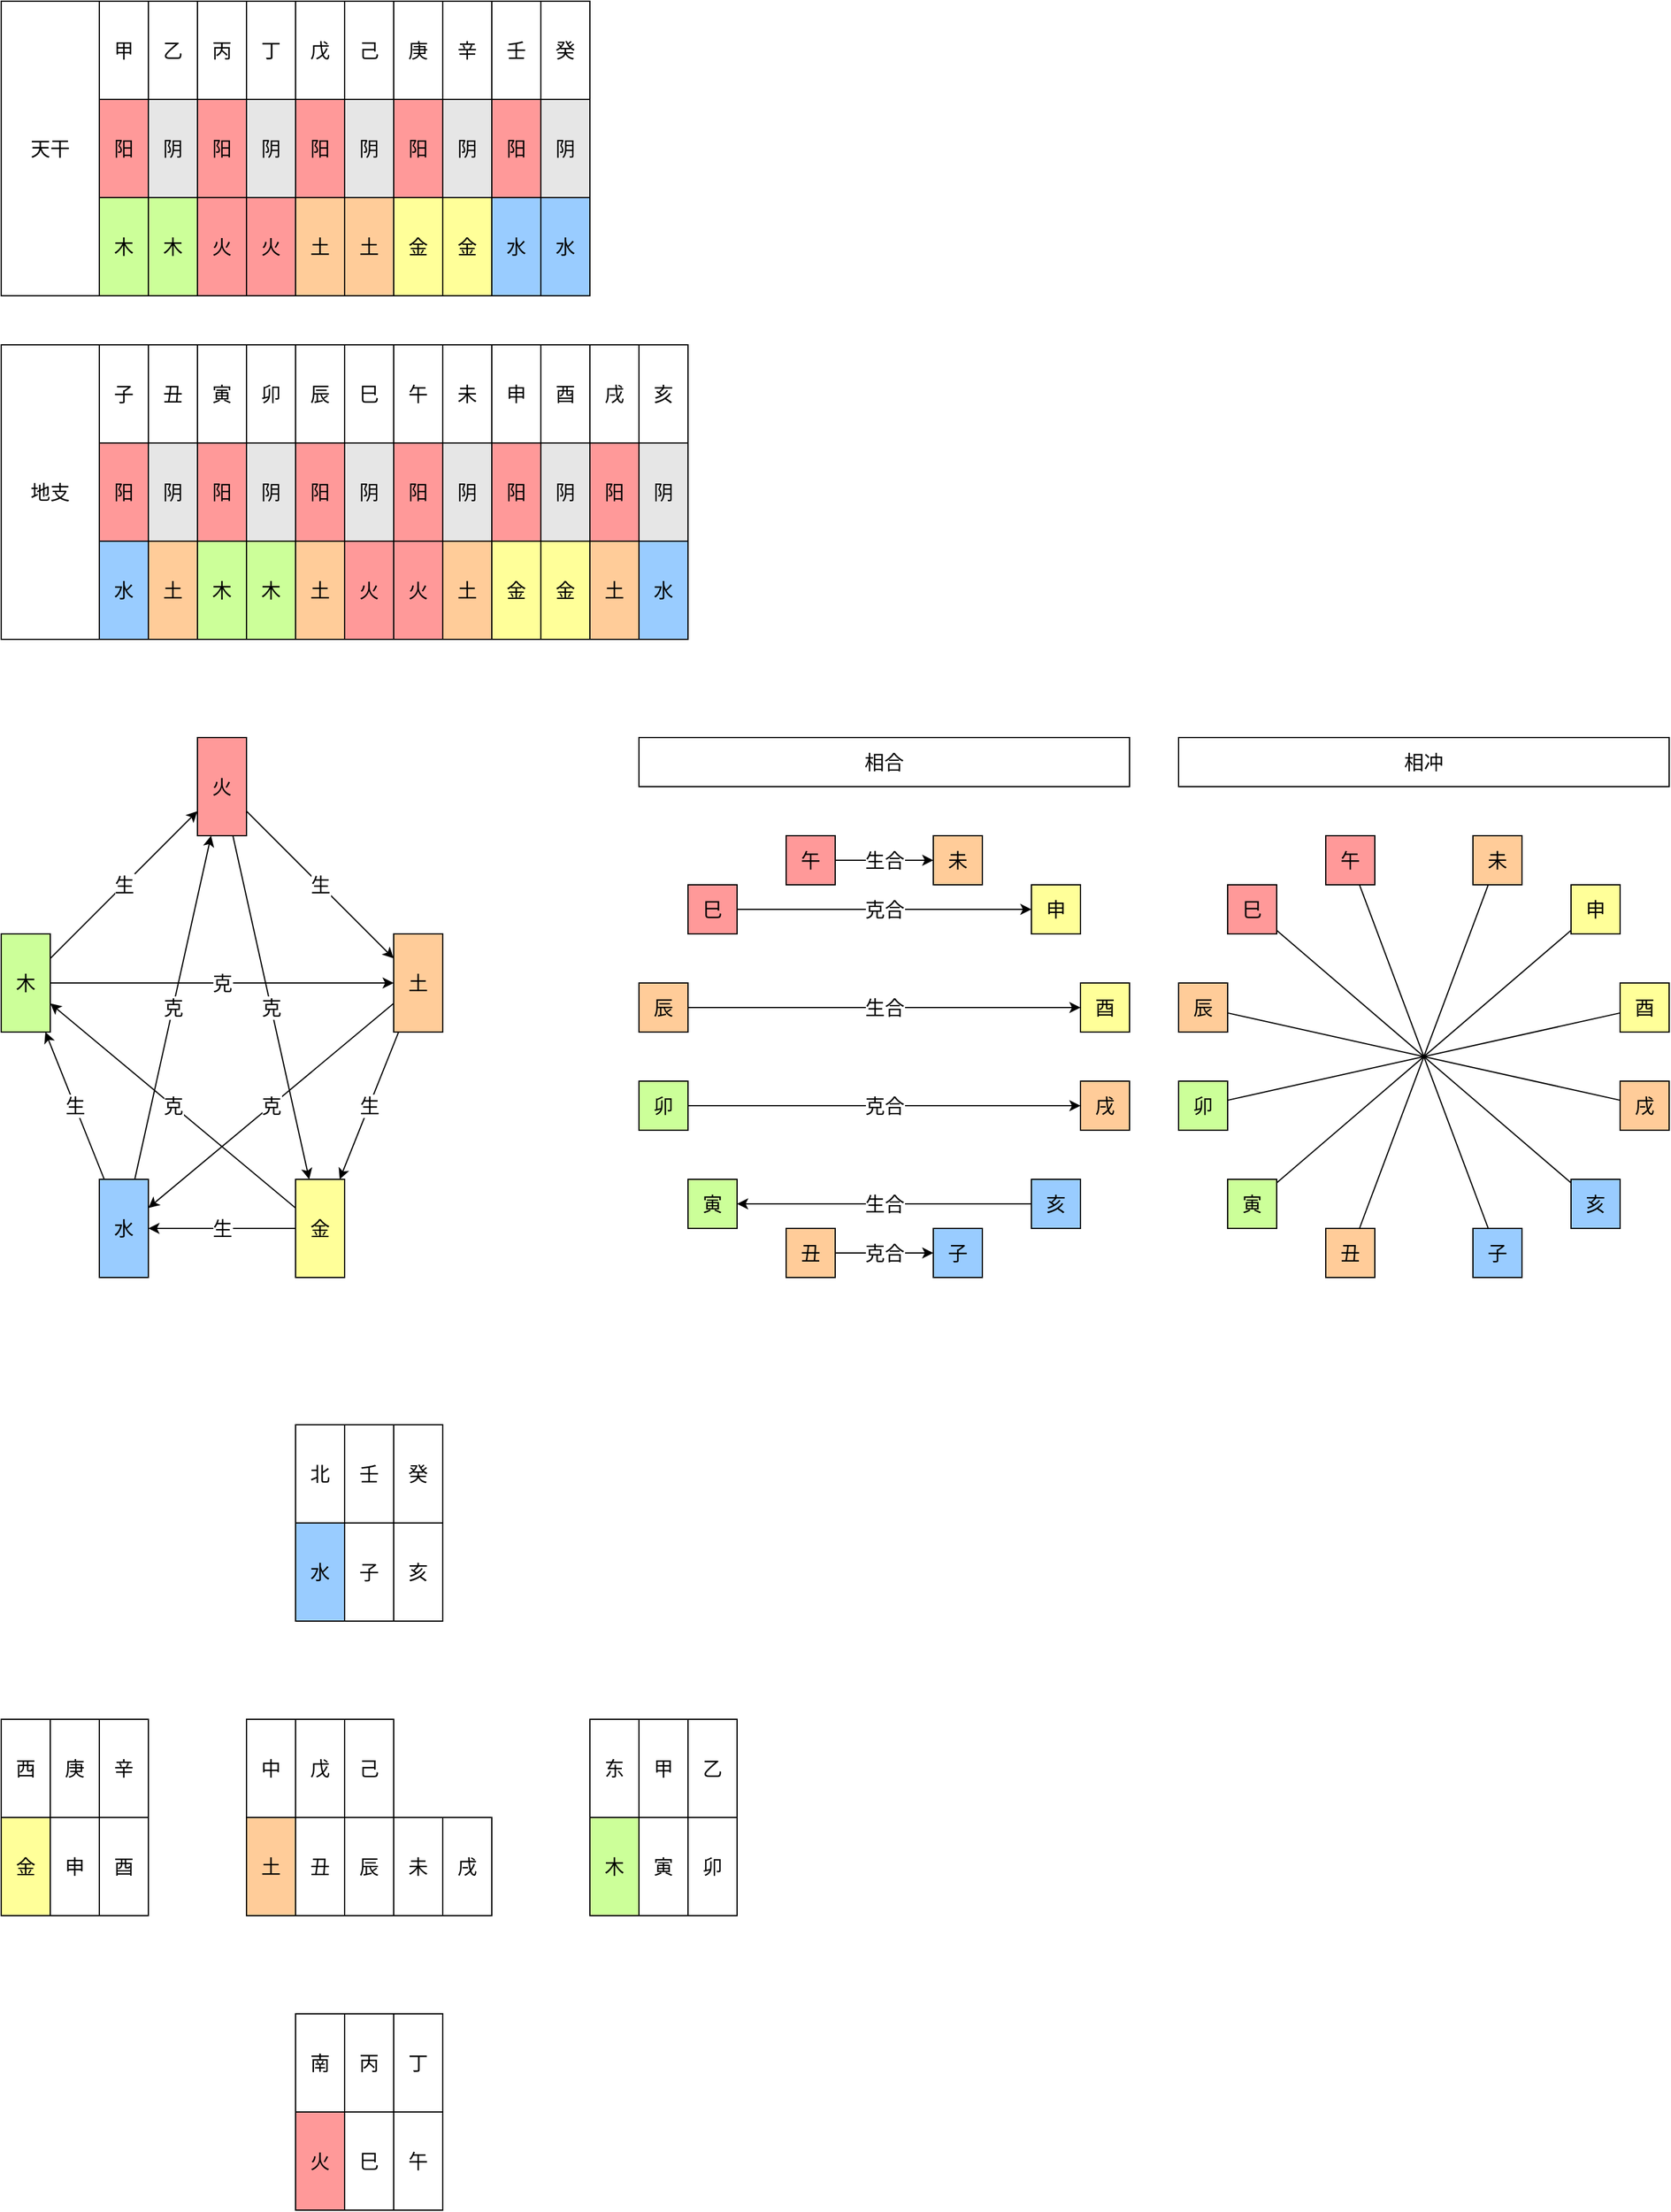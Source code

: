 <mxfile version="17.4.2" type="device"><diagram id="o49_7AWjl9Tnh_adjwUK" name="第 1 页"><mxGraphModel dx="1360" dy="1054" grid="1" gridSize="10" guides="0" tooltips="1" connect="0" arrows="0" fold="1" page="1" pageScale="1" pageWidth="827" pageHeight="1169" math="0" shadow="0"><root><mxCell id="0"/><mxCell id="1" parent="0"/><mxCell id="XGUpDkwQv9ing9hpgRc5-2" value="甲" style="rounded=0;whiteSpace=wrap;html=1;fontSize=16;" vertex="1" parent="1"><mxGeometry x="120" y="40" width="40" height="80" as="geometry"/></mxCell><mxCell id="XGUpDkwQv9ing9hpgRc5-5" value="乙" style="rounded=0;whiteSpace=wrap;html=1;fontSize=16;" vertex="1" parent="1"><mxGeometry x="160" y="40" width="40" height="80" as="geometry"/></mxCell><mxCell id="XGUpDkwQv9ing9hpgRc5-6" value="丙" style="rounded=0;whiteSpace=wrap;html=1;fontSize=16;" vertex="1" parent="1"><mxGeometry x="200" y="40" width="40" height="80" as="geometry"/></mxCell><mxCell id="XGUpDkwQv9ing9hpgRc5-7" value="丁" style="rounded=0;whiteSpace=wrap;html=1;fontSize=16;" vertex="1" parent="1"><mxGeometry x="240" y="40" width="40" height="80" as="geometry"/></mxCell><mxCell id="XGUpDkwQv9ing9hpgRc5-8" value="戊" style="rounded=0;whiteSpace=wrap;html=1;fontSize=16;" vertex="1" parent="1"><mxGeometry x="280" y="40" width="40" height="80" as="geometry"/></mxCell><mxCell id="XGUpDkwQv9ing9hpgRc5-9" value="己" style="rounded=0;whiteSpace=wrap;html=1;fontSize=16;" vertex="1" parent="1"><mxGeometry x="320" y="40" width="40" height="80" as="geometry"/></mxCell><mxCell id="XGUpDkwQv9ing9hpgRc5-10" value="庚" style="rounded=0;whiteSpace=wrap;html=1;fontSize=16;" vertex="1" parent="1"><mxGeometry x="360" y="40" width="40" height="80" as="geometry"/></mxCell><mxCell id="XGUpDkwQv9ing9hpgRc5-11" value="辛" style="rounded=0;whiteSpace=wrap;html=1;fontSize=16;" vertex="1" parent="1"><mxGeometry x="400" y="40" width="40" height="80" as="geometry"/></mxCell><mxCell id="XGUpDkwQv9ing9hpgRc5-12" value="壬" style="rounded=0;whiteSpace=wrap;html=1;fontSize=16;" vertex="1" parent="1"><mxGeometry x="440" y="40" width="40" height="80" as="geometry"/></mxCell><mxCell id="XGUpDkwQv9ing9hpgRc5-13" value="癸" style="rounded=0;whiteSpace=wrap;html=1;fontSize=16;" vertex="1" parent="1"><mxGeometry x="480" y="40" width="40" height="80" as="geometry"/></mxCell><mxCell id="XGUpDkwQv9ing9hpgRc5-14" value="子" style="rounded=0;whiteSpace=wrap;html=1;fontSize=16;" vertex="1" parent="1"><mxGeometry x="120" y="320" width="40" height="80" as="geometry"/></mxCell><mxCell id="XGUpDkwQv9ing9hpgRc5-15" value="丑" style="rounded=0;whiteSpace=wrap;html=1;fontSize=16;" vertex="1" parent="1"><mxGeometry x="160" y="320" width="40" height="80" as="geometry"/></mxCell><mxCell id="XGUpDkwQv9ing9hpgRc5-16" value="寅" style="rounded=0;whiteSpace=wrap;html=1;fontSize=16;" vertex="1" parent="1"><mxGeometry x="200" y="320" width="40" height="80" as="geometry"/></mxCell><mxCell id="XGUpDkwQv9ing9hpgRc5-17" value="卯" style="rounded=0;whiteSpace=wrap;html=1;fontSize=16;" vertex="1" parent="1"><mxGeometry x="240" y="320" width="40" height="80" as="geometry"/></mxCell><mxCell id="XGUpDkwQv9ing9hpgRc5-18" value="辰" style="rounded=0;whiteSpace=wrap;html=1;fontSize=16;" vertex="1" parent="1"><mxGeometry x="280" y="320" width="40" height="80" as="geometry"/></mxCell><mxCell id="XGUpDkwQv9ing9hpgRc5-19" value="巳" style="rounded=0;whiteSpace=wrap;html=1;fontSize=16;" vertex="1" parent="1"><mxGeometry x="320" y="320" width="40" height="80" as="geometry"/></mxCell><mxCell id="XGUpDkwQv9ing9hpgRc5-20" value="午" style="rounded=0;whiteSpace=wrap;html=1;fontSize=16;" vertex="1" parent="1"><mxGeometry x="360" y="320" width="40" height="80" as="geometry"/></mxCell><mxCell id="XGUpDkwQv9ing9hpgRc5-21" value="未" style="rounded=0;whiteSpace=wrap;html=1;fontSize=16;" vertex="1" parent="1"><mxGeometry x="400" y="320" width="40" height="80" as="geometry"/></mxCell><mxCell id="XGUpDkwQv9ing9hpgRc5-22" value="申" style="rounded=0;whiteSpace=wrap;html=1;fontSize=16;" vertex="1" parent="1"><mxGeometry x="440" y="320" width="40" height="80" as="geometry"/></mxCell><mxCell id="XGUpDkwQv9ing9hpgRc5-23" value="酉" style="rounded=0;whiteSpace=wrap;html=1;fontSize=16;" vertex="1" parent="1"><mxGeometry x="480" y="320" width="40" height="80" as="geometry"/></mxCell><mxCell id="XGUpDkwQv9ing9hpgRc5-24" value="戌" style="rounded=0;whiteSpace=wrap;html=1;fontSize=16;" vertex="1" parent="1"><mxGeometry x="520" y="320" width="40" height="80" as="geometry"/></mxCell><mxCell id="XGUpDkwQv9ing9hpgRc5-25" value="亥" style="rounded=0;whiteSpace=wrap;html=1;fontSize=16;" vertex="1" parent="1"><mxGeometry x="560" y="320" width="40" height="80" as="geometry"/></mxCell><mxCell id="XGUpDkwQv9ing9hpgRc5-26" value="天干" style="rounded=0;whiteSpace=wrap;html=1;fontSize=16;" vertex="1" parent="1"><mxGeometry x="40" y="40" width="80" height="240" as="geometry"/></mxCell><mxCell id="XGUpDkwQv9ing9hpgRc5-27" value="地支" style="rounded=0;whiteSpace=wrap;html=1;fontSize=16;" vertex="1" parent="1"><mxGeometry x="40" y="320" width="80" height="240" as="geometry"/></mxCell><mxCell id="XGUpDkwQv9ing9hpgRc5-29" value="阳" style="rounded=0;whiteSpace=wrap;html=1;fontSize=16;fillColor=#FF9999;" vertex="1" parent="1"><mxGeometry x="120" y="120" width="40" height="80" as="geometry"/></mxCell><mxCell id="XGUpDkwQv9ing9hpgRc5-30" value="木" style="rounded=0;whiteSpace=wrap;html=1;fontSize=16;fillColor=#CCFF99;" vertex="1" parent="1"><mxGeometry x="120" y="200" width="40" height="80" as="geometry"/></mxCell><mxCell id="XGUpDkwQv9ing9hpgRc5-32" value="阳" style="rounded=0;whiteSpace=wrap;html=1;fontSize=16;fillColor=#FF9999;" vertex="1" parent="1"><mxGeometry x="200" y="120" width="40" height="80" as="geometry"/></mxCell><mxCell id="XGUpDkwQv9ing9hpgRc5-33" value="阳" style="rounded=0;whiteSpace=wrap;html=1;fontSize=16;fillColor=#FF9999;" vertex="1" parent="1"><mxGeometry x="280" y="120" width="40" height="80" as="geometry"/></mxCell><mxCell id="XGUpDkwQv9ing9hpgRc5-34" value="阳" style="rounded=0;whiteSpace=wrap;html=1;fontSize=16;fillColor=#FF9999;" vertex="1" parent="1"><mxGeometry x="360" y="120" width="40" height="80" as="geometry"/></mxCell><mxCell id="XGUpDkwQv9ing9hpgRc5-35" value="阳" style="rounded=0;whiteSpace=wrap;html=1;fontSize=16;fillColor=#FF9999;" vertex="1" parent="1"><mxGeometry x="440" y="120" width="40" height="80" as="geometry"/></mxCell><mxCell id="XGUpDkwQv9ing9hpgRc5-36" value="阴" style="rounded=0;whiteSpace=wrap;html=1;fontSize=16;fillColor=#E6E6E6;" vertex="1" parent="1"><mxGeometry x="160" y="120" width="40" height="80" as="geometry"/></mxCell><mxCell id="XGUpDkwQv9ing9hpgRc5-37" value="阴" style="rounded=0;whiteSpace=wrap;html=1;fontSize=16;fillColor=#E6E6E6;" vertex="1" parent="1"><mxGeometry x="240" y="120" width="40" height="80" as="geometry"/></mxCell><mxCell id="XGUpDkwQv9ing9hpgRc5-38" value="阴" style="rounded=0;whiteSpace=wrap;html=1;fontSize=16;fillColor=#E6E6E6;" vertex="1" parent="1"><mxGeometry x="320" y="120" width="40" height="80" as="geometry"/></mxCell><mxCell id="XGUpDkwQv9ing9hpgRc5-39" value="阴" style="rounded=0;whiteSpace=wrap;html=1;fontSize=16;fillColor=#E6E6E6;" vertex="1" parent="1"><mxGeometry x="400" y="120" width="40" height="80" as="geometry"/></mxCell><mxCell id="XGUpDkwQv9ing9hpgRc5-40" value="阴" style="rounded=0;whiteSpace=wrap;html=1;fontSize=16;fillColor=#E6E6E6;" vertex="1" parent="1"><mxGeometry x="480" y="120" width="40" height="80" as="geometry"/></mxCell><mxCell id="XGUpDkwQv9ing9hpgRc5-41" value="阳" style="rounded=0;whiteSpace=wrap;html=1;fontSize=16;fillColor=#FF9999;" vertex="1" parent="1"><mxGeometry x="120" y="400" width="40" height="80" as="geometry"/></mxCell><mxCell id="XGUpDkwQv9ing9hpgRc5-42" value="阳" style="rounded=0;whiteSpace=wrap;html=1;fontSize=16;fillColor=#FF9999;" vertex="1" parent="1"><mxGeometry x="200" y="400" width="40" height="80" as="geometry"/></mxCell><mxCell id="XGUpDkwQv9ing9hpgRc5-43" value="阳" style="rounded=0;whiteSpace=wrap;html=1;fontSize=16;fillColor=#FF9999;" vertex="1" parent="1"><mxGeometry x="280" y="400" width="40" height="80" as="geometry"/></mxCell><mxCell id="XGUpDkwQv9ing9hpgRc5-44" value="阳" style="rounded=0;whiteSpace=wrap;html=1;fontSize=16;fillColor=#FF9999;" vertex="1" parent="1"><mxGeometry x="360" y="400" width="40" height="80" as="geometry"/></mxCell><mxCell id="XGUpDkwQv9ing9hpgRc5-45" value="阳" style="rounded=0;whiteSpace=wrap;html=1;fontSize=16;fillColor=#FF9999;" vertex="1" parent="1"><mxGeometry x="440" y="400" width="40" height="80" as="geometry"/></mxCell><mxCell id="XGUpDkwQv9ing9hpgRc5-46" value="阴" style="rounded=0;whiteSpace=wrap;html=1;fontSize=16;fillColor=#E6E6E6;" vertex="1" parent="1"><mxGeometry x="160" y="400" width="40" height="80" as="geometry"/></mxCell><mxCell id="XGUpDkwQv9ing9hpgRc5-47" value="阴" style="rounded=0;whiteSpace=wrap;html=1;fontSize=16;fillColor=#E6E6E6;" vertex="1" parent="1"><mxGeometry x="240" y="400" width="40" height="80" as="geometry"/></mxCell><mxCell id="XGUpDkwQv9ing9hpgRc5-48" value="阴" style="rounded=0;whiteSpace=wrap;html=1;fontSize=16;fillColor=#E6E6E6;" vertex="1" parent="1"><mxGeometry x="320" y="400" width="40" height="80" as="geometry"/></mxCell><mxCell id="XGUpDkwQv9ing9hpgRc5-49" value="阴" style="rounded=0;whiteSpace=wrap;html=1;fontSize=16;fillColor=#E6E6E6;" vertex="1" parent="1"><mxGeometry x="400" y="400" width="40" height="80" as="geometry"/></mxCell><mxCell id="XGUpDkwQv9ing9hpgRc5-50" value="阴" style="rounded=0;whiteSpace=wrap;html=1;fontSize=16;fillColor=#E6E6E6;" vertex="1" parent="1"><mxGeometry x="480" y="400" width="40" height="80" as="geometry"/></mxCell><mxCell id="XGUpDkwQv9ing9hpgRc5-51" value="阳" style="rounded=0;whiteSpace=wrap;html=1;fontSize=16;fillColor=#FF9999;" vertex="1" parent="1"><mxGeometry x="520" y="400" width="40" height="80" as="geometry"/></mxCell><mxCell id="XGUpDkwQv9ing9hpgRc5-52" value="阴" style="rounded=0;whiteSpace=wrap;html=1;fontSize=16;fillColor=#E6E6E6;" vertex="1" parent="1"><mxGeometry x="560" y="400" width="40" height="80" as="geometry"/></mxCell><mxCell id="XGUpDkwQv9ing9hpgRc5-53" value="火" style="rounded=0;whiteSpace=wrap;html=1;fontSize=16;fillColor=#FF9999;" vertex="1" parent="1"><mxGeometry x="200" y="200" width="40" height="80" as="geometry"/></mxCell><mxCell id="XGUpDkwQv9ing9hpgRc5-54" value="土" style="rounded=0;whiteSpace=wrap;html=1;fontSize=16;fillColor=#FFCC99;" vertex="1" parent="1"><mxGeometry x="280" y="200" width="40" height="80" as="geometry"/></mxCell><mxCell id="XGUpDkwQv9ing9hpgRc5-55" value="金" style="rounded=0;whiteSpace=wrap;html=1;fontSize=16;fillColor=#FFFF99;" vertex="1" parent="1"><mxGeometry x="360" y="200" width="40" height="80" as="geometry"/></mxCell><mxCell id="XGUpDkwQv9ing9hpgRc5-56" value="水" style="rounded=0;whiteSpace=wrap;html=1;fontSize=16;fillColor=#99CCFF;" vertex="1" parent="1"><mxGeometry x="440" y="200" width="40" height="80" as="geometry"/></mxCell><mxCell id="XGUpDkwQv9ing9hpgRc5-57" value="木" style="rounded=0;whiteSpace=wrap;html=1;fontSize=16;fillColor=#CCFF99;" vertex="1" parent="1"><mxGeometry x="160" y="200" width="40" height="80" as="geometry"/></mxCell><mxCell id="XGUpDkwQv9ing9hpgRc5-58" value="火" style="rounded=0;whiteSpace=wrap;html=1;fontSize=16;fillColor=#FF9999;" vertex="1" parent="1"><mxGeometry x="240" y="200" width="40" height="80" as="geometry"/></mxCell><mxCell id="XGUpDkwQv9ing9hpgRc5-59" value="土" style="rounded=0;whiteSpace=wrap;html=1;fontSize=16;fillColor=#FFCC99;" vertex="1" parent="1"><mxGeometry x="320" y="200" width="40" height="80" as="geometry"/></mxCell><mxCell id="XGUpDkwQv9ing9hpgRc5-60" value="金" style="rounded=0;whiteSpace=wrap;html=1;fontSize=16;fillColor=#FFFF99;" vertex="1" parent="1"><mxGeometry x="400" y="200" width="40" height="80" as="geometry"/></mxCell><mxCell id="XGUpDkwQv9ing9hpgRc5-61" value="水" style="rounded=0;whiteSpace=wrap;html=1;fontSize=16;fillColor=#99CCFF;" vertex="1" parent="1"><mxGeometry x="480" y="200" width="40" height="80" as="geometry"/></mxCell><mxCell id="XGUpDkwQv9ing9hpgRc5-62" value="木" style="rounded=0;whiteSpace=wrap;html=1;fontSize=16;fillColor=#CCFF99;" vertex="1" parent="1"><mxGeometry x="200" y="480" width="40" height="80" as="geometry"/></mxCell><mxCell id="XGUpDkwQv9ing9hpgRc5-63" value="火" style="rounded=0;whiteSpace=wrap;html=1;fontSize=16;fillColor=#FF9999;" vertex="1" parent="1"><mxGeometry x="320" y="480" width="40" height="80" as="geometry"/></mxCell><mxCell id="XGUpDkwQv9ing9hpgRc5-64" value="土" style="rounded=0;whiteSpace=wrap;html=1;fontSize=16;fillColor=#FFCC99;" vertex="1" parent="1"><mxGeometry x="280" y="480" width="40" height="80" as="geometry"/></mxCell><mxCell id="XGUpDkwQv9ing9hpgRc5-65" value="金" style="rounded=0;whiteSpace=wrap;html=1;fontSize=16;fillColor=#FFFF99;" vertex="1" parent="1"><mxGeometry x="440" y="480" width="40" height="80" as="geometry"/></mxCell><mxCell id="XGUpDkwQv9ing9hpgRc5-66" value="水" style="rounded=0;whiteSpace=wrap;html=1;fontSize=16;fillColor=#99CCFF;" vertex="1" parent="1"><mxGeometry x="560" y="480" width="40" height="80" as="geometry"/></mxCell><mxCell id="XGUpDkwQv9ing9hpgRc5-67" value="木" style="rounded=0;whiteSpace=wrap;html=1;fontSize=16;fillColor=#CCFF99;" vertex="1" parent="1"><mxGeometry x="240" y="480" width="40" height="80" as="geometry"/></mxCell><mxCell id="XGUpDkwQv9ing9hpgRc5-68" value="火" style="rounded=0;whiteSpace=wrap;html=1;fontSize=16;fillColor=#FF9999;" vertex="1" parent="1"><mxGeometry x="360" y="480" width="40" height="80" as="geometry"/></mxCell><mxCell id="XGUpDkwQv9ing9hpgRc5-69" value="土" style="rounded=0;whiteSpace=wrap;html=1;fontSize=16;fillColor=#FFCC99;" vertex="1" parent="1"><mxGeometry x="400" y="480" width="40" height="80" as="geometry"/></mxCell><mxCell id="XGUpDkwQv9ing9hpgRc5-70" value="金" style="rounded=0;whiteSpace=wrap;html=1;fontSize=16;fillColor=#FFFF99;" vertex="1" parent="1"><mxGeometry x="480" y="480" width="40" height="80" as="geometry"/></mxCell><mxCell id="XGUpDkwQv9ing9hpgRc5-71" value="水" style="rounded=0;whiteSpace=wrap;html=1;fontSize=16;fillColor=#99CCFF;" vertex="1" parent="1"><mxGeometry x="120" y="480" width="40" height="80" as="geometry"/></mxCell><mxCell id="XGUpDkwQv9ing9hpgRc5-72" value="土" style="rounded=0;whiteSpace=wrap;html=1;fontSize=16;fillColor=#FFCC99;" vertex="1" parent="1"><mxGeometry x="520" y="480" width="40" height="80" as="geometry"/></mxCell><mxCell id="XGUpDkwQv9ing9hpgRc5-73" value="土" style="rounded=0;whiteSpace=wrap;html=1;fontSize=16;fillColor=#FFCC99;" vertex="1" parent="1"><mxGeometry x="160" y="480" width="40" height="80" as="geometry"/></mxCell><mxCell id="XGUpDkwQv9ing9hpgRc5-74" value="木" style="rounded=0;whiteSpace=wrap;html=1;fontSize=16;fillColor=#CCFF99;" vertex="1" parent="1"><mxGeometry x="40" y="800" width="40" height="80" as="geometry"/></mxCell><mxCell id="XGUpDkwQv9ing9hpgRc5-75" value="火" style="rounded=0;whiteSpace=wrap;html=1;fontSize=16;fillColor=#FF9999;" vertex="1" parent="1"><mxGeometry x="200" y="640" width="40" height="80" as="geometry"/></mxCell><mxCell id="XGUpDkwQv9ing9hpgRc5-76" value="土" style="rounded=0;whiteSpace=wrap;html=1;fontSize=16;fillColor=#FFCC99;" vertex="1" parent="1"><mxGeometry x="360" y="800" width="40" height="80" as="geometry"/></mxCell><mxCell id="XGUpDkwQv9ing9hpgRc5-77" value="金" style="rounded=0;whiteSpace=wrap;html=1;fontSize=16;fillColor=#FFFF99;" vertex="1" parent="1"><mxGeometry x="280" y="1000" width="40" height="80" as="geometry"/></mxCell><mxCell id="XGUpDkwQv9ing9hpgRc5-78" value="水" style="rounded=0;whiteSpace=wrap;html=1;fontSize=16;fillColor=#99CCFF;" vertex="1" parent="1"><mxGeometry x="120" y="1000" width="40" height="80" as="geometry"/></mxCell><mxCell id="XGUpDkwQv9ing9hpgRc5-79" value="" style="endArrow=classic;html=1;rounded=0;fontSize=16;" edge="1" parent="1" source="XGUpDkwQv9ing9hpgRc5-75" target="XGUpDkwQv9ing9hpgRc5-76"><mxGeometry width="50" height="50" relative="1" as="geometry"><mxPoint x="280" y="700" as="sourcePoint"/><mxPoint x="440" y="700" as="targetPoint"/></mxGeometry></mxCell><mxCell id="XGUpDkwQv9ing9hpgRc5-80" value="生" style="edgeLabel;html=1;align=center;verticalAlign=middle;resizable=0;points=[];fontSize=16;" vertex="1" connectable="0" parent="XGUpDkwQv9ing9hpgRc5-79"><mxGeometry relative="1" as="geometry"><mxPoint as="offset"/></mxGeometry></mxCell><mxCell id="XGUpDkwQv9ing9hpgRc5-81" value="" style="endArrow=classic;html=1;rounded=0;fontSize=16;" edge="1" parent="1" source="XGUpDkwQv9ing9hpgRc5-74" target="XGUpDkwQv9ing9hpgRc5-76"><mxGeometry width="50" height="50" relative="1" as="geometry"><mxPoint x="290" y="750" as="sourcePoint"/><mxPoint x="450" y="750" as="targetPoint"/></mxGeometry></mxCell><mxCell id="XGUpDkwQv9ing9hpgRc5-82" value="克" style="edgeLabel;html=1;align=center;verticalAlign=middle;resizable=0;points=[];fontSize=16;" vertex="1" connectable="0" parent="XGUpDkwQv9ing9hpgRc5-81"><mxGeometry relative="1" as="geometry"><mxPoint as="offset"/></mxGeometry></mxCell><mxCell id="XGUpDkwQv9ing9hpgRc5-83" value="" style="endArrow=classic;html=1;rounded=0;fontSize=16;" edge="1" parent="1" source="XGUpDkwQv9ing9hpgRc5-76" target="XGUpDkwQv9ing9hpgRc5-77"><mxGeometry width="50" height="50" relative="1" as="geometry"><mxPoint x="250" y="760" as="sourcePoint"/><mxPoint x="330" y="820" as="targetPoint"/></mxGeometry></mxCell><mxCell id="XGUpDkwQv9ing9hpgRc5-84" value="生" style="edgeLabel;html=1;align=center;verticalAlign=middle;resizable=0;points=[];fontSize=16;" vertex="1" connectable="0" parent="XGUpDkwQv9ing9hpgRc5-83"><mxGeometry relative="1" as="geometry"><mxPoint as="offset"/></mxGeometry></mxCell><mxCell id="XGUpDkwQv9ing9hpgRc5-85" value="" style="endArrow=classic;html=1;rounded=0;fontSize=16;" edge="1" parent="1" source="XGUpDkwQv9ing9hpgRc5-77" target="XGUpDkwQv9ing9hpgRc5-78"><mxGeometry width="50" height="50" relative="1" as="geometry"><mxPoint x="350" y="890" as="sourcePoint"/><mxPoint x="310" y="970" as="targetPoint"/></mxGeometry></mxCell><mxCell id="XGUpDkwQv9ing9hpgRc5-86" value="生" style="edgeLabel;html=1;align=center;verticalAlign=middle;resizable=0;points=[];fontSize=16;" vertex="1" connectable="0" parent="XGUpDkwQv9ing9hpgRc5-85"><mxGeometry relative="1" as="geometry"><mxPoint as="offset"/></mxGeometry></mxCell><mxCell id="XGUpDkwQv9ing9hpgRc5-87" value="" style="endArrow=classic;html=1;rounded=0;fontSize=16;" edge="1" parent="1" source="XGUpDkwQv9ing9hpgRc5-78" target="XGUpDkwQv9ing9hpgRc5-74"><mxGeometry width="50" height="50" relative="1" as="geometry"><mxPoint x="250" y="1010" as="sourcePoint"/><mxPoint x="170" y="1010" as="targetPoint"/></mxGeometry></mxCell><mxCell id="XGUpDkwQv9ing9hpgRc5-88" value="生" style="edgeLabel;html=1;align=center;verticalAlign=middle;resizable=0;points=[];fontSize=16;" vertex="1" connectable="0" parent="XGUpDkwQv9ing9hpgRc5-87"><mxGeometry relative="1" as="geometry"><mxPoint as="offset"/></mxGeometry></mxCell><mxCell id="XGUpDkwQv9ing9hpgRc5-89" value="" style="endArrow=classic;html=1;rounded=0;fontSize=16;" edge="1" parent="1" source="XGUpDkwQv9ing9hpgRc5-74" target="XGUpDkwQv9ing9hpgRc5-75"><mxGeometry width="50" height="50" relative="1" as="geometry"><mxPoint x="110" y="970" as="sourcePoint"/><mxPoint x="70" y="890" as="targetPoint"/></mxGeometry></mxCell><mxCell id="XGUpDkwQv9ing9hpgRc5-90" value="生" style="edgeLabel;html=1;align=center;verticalAlign=middle;resizable=0;points=[];fontSize=16;" vertex="1" connectable="0" parent="XGUpDkwQv9ing9hpgRc5-89"><mxGeometry relative="1" as="geometry"><mxPoint as="offset"/></mxGeometry></mxCell><mxCell id="XGUpDkwQv9ing9hpgRc5-91" value="" style="endArrow=classic;html=1;rounded=0;fontSize=16;" edge="1" parent="1" source="XGUpDkwQv9ing9hpgRc5-76" target="XGUpDkwQv9ing9hpgRc5-78"><mxGeometry width="50" height="50" relative="1" as="geometry"><mxPoint x="90" y="850" as="sourcePoint"/><mxPoint x="330" y="850" as="targetPoint"/></mxGeometry></mxCell><mxCell id="XGUpDkwQv9ing9hpgRc5-92" value="克" style="edgeLabel;html=1;align=center;verticalAlign=middle;resizable=0;points=[];fontSize=16;" vertex="1" connectable="0" parent="XGUpDkwQv9ing9hpgRc5-91"><mxGeometry relative="1" as="geometry"><mxPoint as="offset"/></mxGeometry></mxCell><mxCell id="XGUpDkwQv9ing9hpgRc5-93" value="" style="endArrow=classic;html=1;rounded=0;fontSize=16;" edge="1" parent="1" source="XGUpDkwQv9ing9hpgRc5-78" target="XGUpDkwQv9ing9hpgRc5-75"><mxGeometry width="50" height="50" relative="1" as="geometry"><mxPoint x="330" y="876.667" as="sourcePoint"/><mxPoint x="170" y="983.333" as="targetPoint"/></mxGeometry></mxCell><mxCell id="XGUpDkwQv9ing9hpgRc5-94" value="克" style="edgeLabel;html=1;align=center;verticalAlign=middle;resizable=0;points=[];fontSize=16;" vertex="1" connectable="0" parent="XGUpDkwQv9ing9hpgRc5-93"><mxGeometry relative="1" as="geometry"><mxPoint as="offset"/></mxGeometry></mxCell><mxCell id="XGUpDkwQv9ing9hpgRc5-95" value="" style="endArrow=classic;html=1;rounded=0;fontSize=16;" edge="1" parent="1" source="XGUpDkwQv9ing9hpgRc5-75" target="XGUpDkwQv9ing9hpgRc5-77"><mxGeometry width="50" height="50" relative="1" as="geometry"><mxPoint x="141.429" y="970" as="sourcePoint"/><mxPoint x="198.571" y="770" as="targetPoint"/></mxGeometry></mxCell><mxCell id="XGUpDkwQv9ing9hpgRc5-96" value="克" style="edgeLabel;html=1;align=center;verticalAlign=middle;resizable=0;points=[];fontSize=16;" vertex="1" connectable="0" parent="XGUpDkwQv9ing9hpgRc5-95"><mxGeometry relative="1" as="geometry"><mxPoint as="offset"/></mxGeometry></mxCell><mxCell id="XGUpDkwQv9ing9hpgRc5-97" value="" style="endArrow=classic;html=1;rounded=0;fontSize=16;" edge="1" parent="1" source="XGUpDkwQv9ing9hpgRc5-77" target="XGUpDkwQv9ing9hpgRc5-74"><mxGeometry width="50" height="50" relative="1" as="geometry"><mxPoint x="221.429" y="770" as="sourcePoint"/><mxPoint x="278.571" y="970" as="targetPoint"/></mxGeometry></mxCell><mxCell id="XGUpDkwQv9ing9hpgRc5-98" value="克" style="edgeLabel;html=1;align=center;verticalAlign=middle;resizable=0;points=[];fontSize=16;" vertex="1" connectable="0" parent="XGUpDkwQv9ing9hpgRc5-97"><mxGeometry relative="1" as="geometry"><mxPoint as="offset"/></mxGeometry></mxCell><mxCell id="XGUpDkwQv9ing9hpgRc5-195" value="甲" style="rounded=0;whiteSpace=wrap;html=1;fontSize=16;" vertex="1" parent="1"><mxGeometry x="560" y="1440" width="40" height="80" as="geometry"/></mxCell><mxCell id="XGUpDkwQv9ing9hpgRc5-196" value="乙" style="rounded=0;whiteSpace=wrap;html=1;fontSize=16;" vertex="1" parent="1"><mxGeometry x="600" y="1440" width="40" height="80" as="geometry"/></mxCell><mxCell id="XGUpDkwQv9ing9hpgRc5-197" value="丙" style="rounded=0;whiteSpace=wrap;html=1;fontSize=16;" vertex="1" parent="1"><mxGeometry x="320" y="1680" width="40" height="80" as="geometry"/></mxCell><mxCell id="XGUpDkwQv9ing9hpgRc5-198" value="丁" style="rounded=0;whiteSpace=wrap;html=1;fontSize=16;" vertex="1" parent="1"><mxGeometry x="360" y="1680" width="40" height="80" as="geometry"/></mxCell><mxCell id="XGUpDkwQv9ing9hpgRc5-199" value="戊" style="rounded=0;whiteSpace=wrap;html=1;fontSize=16;" vertex="1" parent="1"><mxGeometry x="280" y="1440" width="40" height="80" as="geometry"/></mxCell><mxCell id="XGUpDkwQv9ing9hpgRc5-200" value="己" style="rounded=0;whiteSpace=wrap;html=1;fontSize=16;" vertex="1" parent="1"><mxGeometry x="320" y="1440" width="40" height="80" as="geometry"/></mxCell><mxCell id="XGUpDkwQv9ing9hpgRc5-201" value="庚" style="rounded=0;whiteSpace=wrap;html=1;fontSize=16;" vertex="1" parent="1"><mxGeometry x="80" y="1440" width="40" height="80" as="geometry"/></mxCell><mxCell id="XGUpDkwQv9ing9hpgRc5-202" value="辛" style="rounded=0;whiteSpace=wrap;html=1;fontSize=16;" vertex="1" parent="1"><mxGeometry x="120" y="1440" width="40" height="80" as="geometry"/></mxCell><mxCell id="XGUpDkwQv9ing9hpgRc5-203" value="壬" style="rounded=0;whiteSpace=wrap;html=1;fontSize=16;" vertex="1" parent="1"><mxGeometry x="320" y="1200" width="40" height="80" as="geometry"/></mxCell><mxCell id="XGUpDkwQv9ing9hpgRc5-204" value="癸" style="rounded=0;whiteSpace=wrap;html=1;fontSize=16;" vertex="1" parent="1"><mxGeometry x="360" y="1200" width="40" height="80" as="geometry"/></mxCell><mxCell id="XGUpDkwQv9ing9hpgRc5-205" value="子" style="rounded=0;whiteSpace=wrap;html=1;fontSize=16;" vertex="1" parent="1"><mxGeometry x="320" y="1280" width="40" height="80" as="geometry"/></mxCell><mxCell id="XGUpDkwQv9ing9hpgRc5-206" value="丑" style="rounded=0;whiteSpace=wrap;html=1;fontSize=16;" vertex="1" parent="1"><mxGeometry x="280" y="1520" width="40" height="80" as="geometry"/></mxCell><mxCell id="XGUpDkwQv9ing9hpgRc5-207" value="寅" style="rounded=0;whiteSpace=wrap;html=1;fontSize=16;" vertex="1" parent="1"><mxGeometry x="560" y="1520" width="40" height="80" as="geometry"/></mxCell><mxCell id="XGUpDkwQv9ing9hpgRc5-208" value="卯" style="rounded=0;whiteSpace=wrap;html=1;fontSize=16;" vertex="1" parent="1"><mxGeometry x="600" y="1520" width="40" height="80" as="geometry"/></mxCell><mxCell id="XGUpDkwQv9ing9hpgRc5-209" value="辰" style="rounded=0;whiteSpace=wrap;html=1;fontSize=16;" vertex="1" parent="1"><mxGeometry x="320" y="1520" width="40" height="80" as="geometry"/></mxCell><mxCell id="XGUpDkwQv9ing9hpgRc5-210" value="巳" style="rounded=0;whiteSpace=wrap;html=1;fontSize=16;" vertex="1" parent="1"><mxGeometry x="320" y="1760" width="40" height="80" as="geometry"/></mxCell><mxCell id="XGUpDkwQv9ing9hpgRc5-211" value="午" style="rounded=0;whiteSpace=wrap;html=1;fontSize=16;" vertex="1" parent="1"><mxGeometry x="360" y="1760" width="40" height="80" as="geometry"/></mxCell><mxCell id="XGUpDkwQv9ing9hpgRc5-212" value="未" style="rounded=0;whiteSpace=wrap;html=1;fontSize=16;" vertex="1" parent="1"><mxGeometry x="360" y="1520" width="40" height="80" as="geometry"/></mxCell><mxCell id="XGUpDkwQv9ing9hpgRc5-213" value="申" style="rounded=0;whiteSpace=wrap;html=1;fontSize=16;" vertex="1" parent="1"><mxGeometry x="80" y="1520" width="40" height="80" as="geometry"/></mxCell><mxCell id="XGUpDkwQv9ing9hpgRc5-214" value="酉" style="rounded=0;whiteSpace=wrap;html=1;fontSize=16;" vertex="1" parent="1"><mxGeometry x="120" y="1520" width="40" height="80" as="geometry"/></mxCell><mxCell id="XGUpDkwQv9ing9hpgRc5-215" value="戌" style="rounded=0;whiteSpace=wrap;html=1;fontSize=16;" vertex="1" parent="1"><mxGeometry x="400" y="1520" width="40" height="80" as="geometry"/></mxCell><mxCell id="XGUpDkwQv9ing9hpgRc5-216" value="亥" style="rounded=0;whiteSpace=wrap;html=1;fontSize=16;" vertex="1" parent="1"><mxGeometry x="360" y="1280" width="40" height="80" as="geometry"/></mxCell><mxCell id="XGUpDkwQv9ing9hpgRc5-217" value="木" style="rounded=0;whiteSpace=wrap;html=1;fontSize=16;fillColor=#CCFF99;" vertex="1" parent="1"><mxGeometry x="520" y="1520" width="40" height="80" as="geometry"/></mxCell><mxCell id="XGUpDkwQv9ing9hpgRc5-218" value="火" style="rounded=0;whiteSpace=wrap;html=1;fontSize=16;fillColor=#FF9999;" vertex="1" parent="1"><mxGeometry x="280" y="1760" width="40" height="80" as="geometry"/></mxCell><mxCell id="XGUpDkwQv9ing9hpgRc5-219" value="土" style="rounded=0;whiteSpace=wrap;html=1;fontSize=16;fillColor=#FFCC99;" vertex="1" parent="1"><mxGeometry x="240" y="1520" width="40" height="80" as="geometry"/></mxCell><mxCell id="XGUpDkwQv9ing9hpgRc5-220" value="金" style="rounded=0;whiteSpace=wrap;html=1;fontSize=16;fillColor=#FFFF99;" vertex="1" parent="1"><mxGeometry x="40" y="1520" width="40" height="80" as="geometry"/></mxCell><mxCell id="XGUpDkwQv9ing9hpgRc5-221" value="水" style="rounded=0;whiteSpace=wrap;html=1;fontSize=16;fillColor=#99CCFF;" vertex="1" parent="1"><mxGeometry x="280" y="1280" width="40" height="80" as="geometry"/></mxCell><mxCell id="XGUpDkwQv9ing9hpgRc5-222" value="东" style="rounded=0;whiteSpace=wrap;html=1;fontSize=16;" vertex="1" parent="1"><mxGeometry x="520" y="1440" width="40" height="80" as="geometry"/></mxCell><mxCell id="XGUpDkwQv9ing9hpgRc5-223" value="南" style="rounded=0;whiteSpace=wrap;html=1;fontSize=16;" vertex="1" parent="1"><mxGeometry x="280" y="1680" width="40" height="80" as="geometry"/></mxCell><mxCell id="XGUpDkwQv9ing9hpgRc5-224" value="西" style="rounded=0;whiteSpace=wrap;html=1;fontSize=16;" vertex="1" parent="1"><mxGeometry x="40" y="1440" width="40" height="80" as="geometry"/></mxCell><mxCell id="XGUpDkwQv9ing9hpgRc5-225" value="北" style="rounded=0;whiteSpace=wrap;html=1;fontSize=16;" vertex="1" parent="1"><mxGeometry x="280" y="1200" width="40" height="80" as="geometry"/></mxCell><mxCell id="XGUpDkwQv9ing9hpgRc5-226" value="中" style="rounded=0;whiteSpace=wrap;html=1;fontSize=16;" vertex="1" parent="1"><mxGeometry x="240" y="1440" width="40" height="80" as="geometry"/></mxCell><mxCell id="XGUpDkwQv9ing9hpgRc5-228" value="子" style="rounded=0;whiteSpace=wrap;html=1;fontSize=16;fillColor=#99CCFF;" vertex="1" parent="1"><mxGeometry x="800" y="1040" width="40" height="40" as="geometry"/></mxCell><mxCell id="XGUpDkwQv9ing9hpgRc5-229" value="丑" style="rounded=0;whiteSpace=wrap;html=1;fontSize=16;fillColor=#FFCC99;" vertex="1" parent="1"><mxGeometry x="680" y="1040" width="40" height="40" as="geometry"/></mxCell><mxCell id="XGUpDkwQv9ing9hpgRc5-230" value="寅" style="rounded=0;whiteSpace=wrap;html=1;fontSize=16;fillColor=#CCFF99;" vertex="1" parent="1"><mxGeometry x="600" y="1000" width="40" height="40" as="geometry"/></mxCell><mxCell id="XGUpDkwQv9ing9hpgRc5-231" value="卯" style="rounded=0;whiteSpace=wrap;html=1;fontSize=16;fillColor=#CCFF99;" vertex="1" parent="1"><mxGeometry x="560" y="920" width="40" height="40" as="geometry"/></mxCell><mxCell id="XGUpDkwQv9ing9hpgRc5-232" value="辰" style="rounded=0;whiteSpace=wrap;html=1;fontSize=16;fillColor=#FFCC99;" vertex="1" parent="1"><mxGeometry x="560" y="840" width="40" height="40" as="geometry"/></mxCell><mxCell id="XGUpDkwQv9ing9hpgRc5-233" value="巳" style="rounded=0;whiteSpace=wrap;html=1;fontSize=16;fillColor=#FF9999;" vertex="1" parent="1"><mxGeometry x="600" y="760" width="40" height="40" as="geometry"/></mxCell><mxCell id="XGUpDkwQv9ing9hpgRc5-234" value="午" style="rounded=0;whiteSpace=wrap;html=1;fontSize=16;fillColor=#FF9999;" vertex="1" parent="1"><mxGeometry x="680" y="720" width="40" height="40" as="geometry"/></mxCell><mxCell id="XGUpDkwQv9ing9hpgRc5-235" value="未" style="rounded=0;whiteSpace=wrap;html=1;fontSize=16;fillColor=#FFCC99;" vertex="1" parent="1"><mxGeometry x="800" y="720" width="40" height="40" as="geometry"/></mxCell><mxCell id="XGUpDkwQv9ing9hpgRc5-236" value="申" style="rounded=0;whiteSpace=wrap;html=1;fontSize=16;fillColor=#FFFF99;" vertex="1" parent="1"><mxGeometry x="880" y="760" width="40" height="40" as="geometry"/></mxCell><mxCell id="XGUpDkwQv9ing9hpgRc5-237" value="酉" style="rounded=0;whiteSpace=wrap;html=1;fontSize=16;fillColor=#FFFF99;" vertex="1" parent="1"><mxGeometry x="920" y="840" width="40" height="40" as="geometry"/></mxCell><mxCell id="XGUpDkwQv9ing9hpgRc5-238" value="戌" style="rounded=0;whiteSpace=wrap;html=1;fontSize=16;fillColor=#FFCC99;" vertex="1" parent="1"><mxGeometry x="920" y="920" width="40" height="40" as="geometry"/></mxCell><mxCell id="XGUpDkwQv9ing9hpgRc5-239" value="亥" style="rounded=0;whiteSpace=wrap;html=1;fontSize=16;fillColor=#99CCFF;" vertex="1" parent="1"><mxGeometry x="880" y="1000" width="40" height="40" as="geometry"/></mxCell><mxCell id="XGUpDkwQv9ing9hpgRc5-241" value="相合" style="rounded=0;whiteSpace=wrap;html=1;fontSize=16;" vertex="1" parent="1"><mxGeometry x="560" y="640" width="400" height="40" as="geometry"/></mxCell><mxCell id="XGUpDkwQv9ing9hpgRc5-246" value="" style="endArrow=classic;html=1;rounded=0;fontSize=16;" edge="1" parent="1" source="XGUpDkwQv9ing9hpgRc5-232" target="XGUpDkwQv9ing9hpgRc5-237"><mxGeometry width="50" height="50" relative="1" as="geometry"><mxPoint x="410" y="700" as="sourcePoint"/><mxPoint x="530" y="820" as="targetPoint"/></mxGeometry></mxCell><mxCell id="XGUpDkwQv9ing9hpgRc5-247" value="&lt;span style=&quot;color: rgba(0 , 0 , 0 , 0) ; font-family: monospace ; font-size: 0px ; background-color: rgb(248 , 249 , 250)&quot;&gt;%3CmxGraphModel%3E%3Croot%3E%3CmxCell%20id%3D%220%22%2F%3E%3CmxCell%20id%3D%221%22%20parent%3D%220%22%2F%3E%3CmxCell%20id%3D%222%22%20value%3D%22%E5%85%8B%E5%90%88%22%20style%3D%22edgeLabel%3Bhtml%3D1%3Balign%3Dcenter%3BverticalAlign%3Dmiddle%3Bresizable%3D0%3Bpoints%3D%5B%5D%3BfontSize%3D16%3B%22%20vertex%3D%221%22%20connectable%3D%220%22%20parent%3D%221%22%3E%3CmxGeometry%20x%3D%22778.107%22%20y%3D%22841.69%22%20as%3D%22geometry%22%2F%3E%3C%2FmxCell%3E%3C%2Froot%3E%3C%2FmxGraphModel%3E&lt;/span&gt;" style="edgeLabel;html=1;align=center;verticalAlign=middle;resizable=0;points=[];fontSize=16;" vertex="1" connectable="0" parent="XGUpDkwQv9ing9hpgRc5-246"><mxGeometry relative="1" as="geometry"><mxPoint as="offset"/></mxGeometry></mxCell><mxCell id="XGUpDkwQv9ing9hpgRc5-248" value="生合" style="edgeLabel;html=1;align=center;verticalAlign=middle;resizable=0;points=[];fontSize=16;" vertex="1" connectable="0" parent="XGUpDkwQv9ing9hpgRc5-246"><mxGeometry relative="1" as="geometry"><mxPoint as="offset"/></mxGeometry></mxCell><mxCell id="XGUpDkwQv9ing9hpgRc5-249" value="" style="endArrow=classic;html=1;rounded=0;fontSize=16;" edge="1" parent="1" source="XGUpDkwQv9ing9hpgRc5-229" target="XGUpDkwQv9ing9hpgRc5-228"><mxGeometry width="50" height="50" relative="1" as="geometry"><mxPoint x="370" y="760" as="sourcePoint"/><mxPoint x="490" y="880" as="targetPoint"/></mxGeometry></mxCell><mxCell id="XGUpDkwQv9ing9hpgRc5-250" value="&lt;span style=&quot;color: rgba(0 , 0 , 0 , 0) ; font-family: monospace ; font-size: 0px ; background-color: rgb(248 , 249 , 250)&quot;&gt;%3CmxGraphModel%3E%3Croot%3E%3CmxCell%20id%3D%220%22%2F%3E%3CmxCell%20id%3D%221%22%20parent%3D%220%22%2F%3E%3CmxCell%20id%3D%222%22%20value%3D%22%E5%85%8B%E5%90%88%22%20style%3D%22edgeLabel%3Bhtml%3D1%3Balign%3Dcenter%3BverticalAlign%3Dmiddle%3Bresizable%3D0%3Bpoints%3D%5B%5D%3BfontSize%3D16%3B%22%20vertex%3D%221%22%20connectable%3D%220%22%20parent%3D%221%22%3E%3CmxGeometry%20x%3D%22778.107%22%20y%3D%22841.69%22%20as%3D%22geometry%22%2F%3E%3C%2FmxCell%3E%3C%2Froot%3E%3C%2FmxGraphModel%3E&lt;/span&gt;" style="edgeLabel;html=1;align=center;verticalAlign=middle;resizable=0;points=[];fontSize=16;" vertex="1" connectable="0" parent="XGUpDkwQv9ing9hpgRc5-249"><mxGeometry relative="1" as="geometry"><mxPoint as="offset"/></mxGeometry></mxCell><mxCell id="XGUpDkwQv9ing9hpgRc5-251" value="克合" style="edgeLabel;html=1;align=center;verticalAlign=middle;resizable=0;points=[];fontSize=16;" vertex="1" connectable="0" parent="XGUpDkwQv9ing9hpgRc5-249"><mxGeometry relative="1" as="geometry"><mxPoint as="offset"/></mxGeometry></mxCell><mxCell id="XGUpDkwQv9ing9hpgRc5-252" value="" style="endArrow=classic;html=1;rounded=0;fontSize=16;" edge="1" parent="1" source="XGUpDkwQv9ing9hpgRc5-239" target="XGUpDkwQv9ing9hpgRc5-230"><mxGeometry width="50" height="50" relative="1" as="geometry"><mxPoint x="610" y="890" as="sourcePoint"/><mxPoint x="890.0" y="890" as="targetPoint"/></mxGeometry></mxCell><mxCell id="XGUpDkwQv9ing9hpgRc5-253" value="&lt;span style=&quot;color: rgba(0 , 0 , 0 , 0) ; font-family: monospace ; font-size: 0px ; background-color: rgb(248 , 249 , 250)&quot;&gt;%3CmxGraphModel%3E%3Croot%3E%3CmxCell%20id%3D%220%22%2F%3E%3CmxCell%20id%3D%221%22%20parent%3D%220%22%2F%3E%3CmxCell%20id%3D%222%22%20value%3D%22%E5%85%8B%E5%90%88%22%20style%3D%22edgeLabel%3Bhtml%3D1%3Balign%3Dcenter%3BverticalAlign%3Dmiddle%3Bresizable%3D0%3Bpoints%3D%5B%5D%3BfontSize%3D16%3B%22%20vertex%3D%221%22%20connectable%3D%220%22%20parent%3D%221%22%3E%3CmxGeometry%20x%3D%22778.107%22%20y%3D%22841.69%22%20as%3D%22geometry%22%2F%3E%3C%2FmxCell%3E%3C%2Froot%3E%3C%2FmxGraphModel%3E&lt;/span&gt;" style="edgeLabel;html=1;align=center;verticalAlign=middle;resizable=0;points=[];fontSize=16;" vertex="1" connectable="0" parent="XGUpDkwQv9ing9hpgRc5-252"><mxGeometry relative="1" as="geometry"><mxPoint as="offset"/></mxGeometry></mxCell><mxCell id="XGUpDkwQv9ing9hpgRc5-254" value="生合" style="edgeLabel;html=1;align=center;verticalAlign=middle;resizable=0;points=[];fontSize=16;" vertex="1" connectable="0" parent="XGUpDkwQv9ing9hpgRc5-252"><mxGeometry relative="1" as="geometry"><mxPoint as="offset"/></mxGeometry></mxCell><mxCell id="XGUpDkwQv9ing9hpgRc5-255" value="" style="endArrow=classic;html=1;rounded=0;fontSize=16;" edge="1" parent="1" source="XGUpDkwQv9ing9hpgRc5-234" target="XGUpDkwQv9ing9hpgRc5-235"><mxGeometry width="50" height="50" relative="1" as="geometry"><mxPoint x="610" y="870" as="sourcePoint"/><mxPoint x="930.0" y="870" as="targetPoint"/></mxGeometry></mxCell><mxCell id="XGUpDkwQv9ing9hpgRc5-256" value="&lt;span style=&quot;color: rgba(0 , 0 , 0 , 0) ; font-family: monospace ; font-size: 0px ; background-color: rgb(248 , 249 , 250)&quot;&gt;%3CmxGraphModel%3E%3Croot%3E%3CmxCell%20id%3D%220%22%2F%3E%3CmxCell%20id%3D%221%22%20parent%3D%220%22%2F%3E%3CmxCell%20id%3D%222%22%20value%3D%22%E5%85%8B%E5%90%88%22%20style%3D%22edgeLabel%3Bhtml%3D1%3Balign%3Dcenter%3BverticalAlign%3Dmiddle%3Bresizable%3D0%3Bpoints%3D%5B%5D%3BfontSize%3D16%3B%22%20vertex%3D%221%22%20connectable%3D%220%22%20parent%3D%221%22%3E%3CmxGeometry%20x%3D%22778.107%22%20y%3D%22841.69%22%20as%3D%22geometry%22%2F%3E%3C%2FmxCell%3E%3C%2Froot%3E%3C%2FmxGraphModel%3E&lt;/span&gt;" style="edgeLabel;html=1;align=center;verticalAlign=middle;resizable=0;points=[];fontSize=16;" vertex="1" connectable="0" parent="XGUpDkwQv9ing9hpgRc5-255"><mxGeometry relative="1" as="geometry"><mxPoint as="offset"/></mxGeometry></mxCell><mxCell id="XGUpDkwQv9ing9hpgRc5-257" value="生合" style="edgeLabel;html=1;align=center;verticalAlign=middle;resizable=0;points=[];fontSize=16;" vertex="1" connectable="0" parent="XGUpDkwQv9ing9hpgRc5-255"><mxGeometry relative="1" as="geometry"><mxPoint as="offset"/></mxGeometry></mxCell><mxCell id="XGUpDkwQv9ing9hpgRc5-258" value="" style="endArrow=classic;html=1;rounded=0;fontSize=16;" edge="1" parent="1" source="XGUpDkwQv9ing9hpgRc5-233" target="XGUpDkwQv9ing9hpgRc5-236"><mxGeometry width="50" height="50" relative="1" as="geometry"><mxPoint x="730.0" y="1070" as="sourcePoint"/><mxPoint x="810.0" y="1070" as="targetPoint"/></mxGeometry></mxCell><mxCell id="XGUpDkwQv9ing9hpgRc5-259" value="&lt;span style=&quot;color: rgba(0 , 0 , 0 , 0) ; font-family: monospace ; font-size: 0px ; background-color: rgb(248 , 249 , 250)&quot;&gt;%3CmxGraphModel%3E%3Croot%3E%3CmxCell%20id%3D%220%22%2F%3E%3CmxCell%20id%3D%221%22%20parent%3D%220%22%2F%3E%3CmxCell%20id%3D%222%22%20value%3D%22%E5%85%8B%E5%90%88%22%20style%3D%22edgeLabel%3Bhtml%3D1%3Balign%3Dcenter%3BverticalAlign%3Dmiddle%3Bresizable%3D0%3Bpoints%3D%5B%5D%3BfontSize%3D16%3B%22%20vertex%3D%221%22%20connectable%3D%220%22%20parent%3D%221%22%3E%3CmxGeometry%20x%3D%22778.107%22%20y%3D%22841.69%22%20as%3D%22geometry%22%2F%3E%3C%2FmxCell%3E%3C%2Froot%3E%3C%2FmxGraphModel%3E&lt;/span&gt;" style="edgeLabel;html=1;align=center;verticalAlign=middle;resizable=0;points=[];fontSize=16;" vertex="1" connectable="0" parent="XGUpDkwQv9ing9hpgRc5-258"><mxGeometry relative="1" as="geometry"><mxPoint as="offset"/></mxGeometry></mxCell><mxCell id="XGUpDkwQv9ing9hpgRc5-260" value="克合" style="edgeLabel;html=1;align=center;verticalAlign=middle;resizable=0;points=[];fontSize=16;" vertex="1" connectable="0" parent="XGUpDkwQv9ing9hpgRc5-258"><mxGeometry relative="1" as="geometry"><mxPoint as="offset"/></mxGeometry></mxCell><mxCell id="XGUpDkwQv9ing9hpgRc5-261" value="" style="endArrow=classic;html=1;rounded=0;fontSize=16;" edge="1" parent="1" source="XGUpDkwQv9ing9hpgRc5-231" target="XGUpDkwQv9ing9hpgRc5-238"><mxGeometry width="50" height="50" relative="1" as="geometry"><mxPoint x="650" y="790" as="sourcePoint"/><mxPoint x="890.0" y="790" as="targetPoint"/></mxGeometry></mxCell><mxCell id="XGUpDkwQv9ing9hpgRc5-262" value="&lt;span style=&quot;color: rgba(0 , 0 , 0 , 0) ; font-family: monospace ; font-size: 0px ; background-color: rgb(248 , 249 , 250)&quot;&gt;%3CmxGraphModel%3E%3Croot%3E%3CmxCell%20id%3D%220%22%2F%3E%3CmxCell%20id%3D%221%22%20parent%3D%220%22%2F%3E%3CmxCell%20id%3D%222%22%20value%3D%22%E5%85%8B%E5%90%88%22%20style%3D%22edgeLabel%3Bhtml%3D1%3Balign%3Dcenter%3BverticalAlign%3Dmiddle%3Bresizable%3D0%3Bpoints%3D%5B%5D%3BfontSize%3D16%3B%22%20vertex%3D%221%22%20connectable%3D%220%22%20parent%3D%221%22%3E%3CmxGeometry%20x%3D%22778.107%22%20y%3D%22841.69%22%20as%3D%22geometry%22%2F%3E%3C%2FmxCell%3E%3C%2Froot%3E%3C%2FmxGraphModel%3E&lt;/span&gt;" style="edgeLabel;html=1;align=center;verticalAlign=middle;resizable=0;points=[];fontSize=16;" vertex="1" connectable="0" parent="XGUpDkwQv9ing9hpgRc5-261"><mxGeometry relative="1" as="geometry"><mxPoint as="offset"/></mxGeometry></mxCell><mxCell id="XGUpDkwQv9ing9hpgRc5-263" value="克合" style="edgeLabel;html=1;align=center;verticalAlign=middle;resizable=0;points=[];fontSize=16;" vertex="1" connectable="0" parent="XGUpDkwQv9ing9hpgRc5-261"><mxGeometry relative="1" as="geometry"><mxPoint as="offset"/></mxGeometry></mxCell><mxCell id="XGUpDkwQv9ing9hpgRc5-264" value="子" style="rounded=0;whiteSpace=wrap;html=1;fontSize=16;fillColor=#99CCFF;" vertex="1" parent="1"><mxGeometry x="1240" y="1040" width="40" height="40" as="geometry"/></mxCell><mxCell id="XGUpDkwQv9ing9hpgRc5-265" value="丑" style="rounded=0;whiteSpace=wrap;html=1;fontSize=16;fillColor=#FFCC99;" vertex="1" parent="1"><mxGeometry x="1120" y="1040" width="40" height="40" as="geometry"/></mxCell><mxCell id="XGUpDkwQv9ing9hpgRc5-266" value="寅" style="rounded=0;whiteSpace=wrap;html=1;fontSize=16;fillColor=#CCFF99;" vertex="1" parent="1"><mxGeometry x="1040" y="1000" width="40" height="40" as="geometry"/></mxCell><mxCell id="XGUpDkwQv9ing9hpgRc5-267" value="卯" style="rounded=0;whiteSpace=wrap;html=1;fontSize=16;fillColor=#CCFF99;" vertex="1" parent="1"><mxGeometry x="1000" y="920" width="40" height="40" as="geometry"/></mxCell><mxCell id="XGUpDkwQv9ing9hpgRc5-268" value="辰" style="rounded=0;whiteSpace=wrap;html=1;fontSize=16;fillColor=#FFCC99;" vertex="1" parent="1"><mxGeometry x="1000" y="840" width="40" height="40" as="geometry"/></mxCell><mxCell id="XGUpDkwQv9ing9hpgRc5-269" value="巳" style="rounded=0;whiteSpace=wrap;html=1;fontSize=16;fillColor=#FF9999;" vertex="1" parent="1"><mxGeometry x="1040" y="760" width="40" height="40" as="geometry"/></mxCell><mxCell id="XGUpDkwQv9ing9hpgRc5-270" value="午" style="rounded=0;whiteSpace=wrap;html=1;fontSize=16;fillColor=#FF9999;" vertex="1" parent="1"><mxGeometry x="1120" y="720" width="40" height="40" as="geometry"/></mxCell><mxCell id="XGUpDkwQv9ing9hpgRc5-271" value="未" style="rounded=0;whiteSpace=wrap;html=1;fontSize=16;fillColor=#FFCC99;" vertex="1" parent="1"><mxGeometry x="1240" y="720" width="40" height="40" as="geometry"/></mxCell><mxCell id="XGUpDkwQv9ing9hpgRc5-272" value="申" style="rounded=0;whiteSpace=wrap;html=1;fontSize=16;fillColor=#FFFF99;" vertex="1" parent="1"><mxGeometry x="1320" y="760" width="40" height="40" as="geometry"/></mxCell><mxCell id="XGUpDkwQv9ing9hpgRc5-273" value="酉" style="rounded=0;whiteSpace=wrap;html=1;fontSize=16;fillColor=#FFFF99;" vertex="1" parent="1"><mxGeometry x="1360" y="840" width="40" height="40" as="geometry"/></mxCell><mxCell id="XGUpDkwQv9ing9hpgRc5-274" value="戌" style="rounded=0;whiteSpace=wrap;html=1;fontSize=16;fillColor=#FFCC99;" vertex="1" parent="1"><mxGeometry x="1360" y="920" width="40" height="40" as="geometry"/></mxCell><mxCell id="XGUpDkwQv9ing9hpgRc5-275" value="亥" style="rounded=0;whiteSpace=wrap;html=1;fontSize=16;fillColor=#99CCFF;" vertex="1" parent="1"><mxGeometry x="1320" y="1000" width="40" height="40" as="geometry"/></mxCell><mxCell id="XGUpDkwQv9ing9hpgRc5-294" value="相冲" style="rounded=0;whiteSpace=wrap;html=1;fontSize=16;" vertex="1" parent="1"><mxGeometry x="1000" y="640" width="400" height="40" as="geometry"/></mxCell><mxCell id="XGUpDkwQv9ing9hpgRc5-296" value="" style="endArrow=none;html=1;rounded=0;fontSize=16;" edge="1" parent="1" source="XGUpDkwQv9ing9hpgRc5-270" target="XGUpDkwQv9ing9hpgRc5-264"><mxGeometry width="50" height="50" relative="1" as="geometry"><mxPoint x="1140" y="920" as="sourcePoint"/><mxPoint x="1190" y="870" as="targetPoint"/></mxGeometry></mxCell><mxCell id="XGUpDkwQv9ing9hpgRc5-297" value="" style="endArrow=none;html=1;rounded=0;fontSize=16;" edge="1" parent="1" source="XGUpDkwQv9ing9hpgRc5-271" target="XGUpDkwQv9ing9hpgRc5-265"><mxGeometry width="50" height="50" relative="1" as="geometry"><mxPoint x="1157.5" y="770" as="sourcePoint"/><mxPoint x="1262.5" y="1050" as="targetPoint"/></mxGeometry></mxCell><mxCell id="XGUpDkwQv9ing9hpgRc5-298" value="" style="endArrow=none;html=1;rounded=0;fontSize=16;" edge="1" parent="1" source="XGUpDkwQv9ing9hpgRc5-272" target="XGUpDkwQv9ing9hpgRc5-266"><mxGeometry width="50" height="50" relative="1" as="geometry"><mxPoint x="1262.5" y="770" as="sourcePoint"/><mxPoint x="1157.5" y="1050" as="targetPoint"/></mxGeometry></mxCell><mxCell id="XGUpDkwQv9ing9hpgRc5-299" value="" style="endArrow=none;html=1;rounded=0;fontSize=16;" edge="1" parent="1" source="XGUpDkwQv9ing9hpgRc5-273" target="XGUpDkwQv9ing9hpgRc5-267"><mxGeometry width="50" height="50" relative="1" as="geometry"><mxPoint x="1330" y="807.143" as="sourcePoint"/><mxPoint x="1090.0" y="1012.857" as="targetPoint"/></mxGeometry></mxCell><mxCell id="XGUpDkwQv9ing9hpgRc5-300" value="" style="endArrow=none;html=1;rounded=0;fontSize=16;" edge="1" parent="1" source="XGUpDkwQv9ing9hpgRc5-274" target="XGUpDkwQv9ing9hpgRc5-268"><mxGeometry width="50" height="50" relative="1" as="geometry"><mxPoint x="1370" y="874.444" as="sourcePoint"/><mxPoint x="1050.0" y="945.556" as="targetPoint"/></mxGeometry></mxCell><mxCell id="XGUpDkwQv9ing9hpgRc5-301" value="" style="endArrow=none;html=1;rounded=0;fontSize=16;" edge="1" parent="1" source="XGUpDkwQv9ing9hpgRc5-275" target="XGUpDkwQv9ing9hpgRc5-269"><mxGeometry width="50" height="50" relative="1" as="geometry"><mxPoint x="1370" y="945.556" as="sourcePoint"/><mxPoint x="1050.0" y="874.444" as="targetPoint"/></mxGeometry></mxCell></root></mxGraphModel></diagram></mxfile>